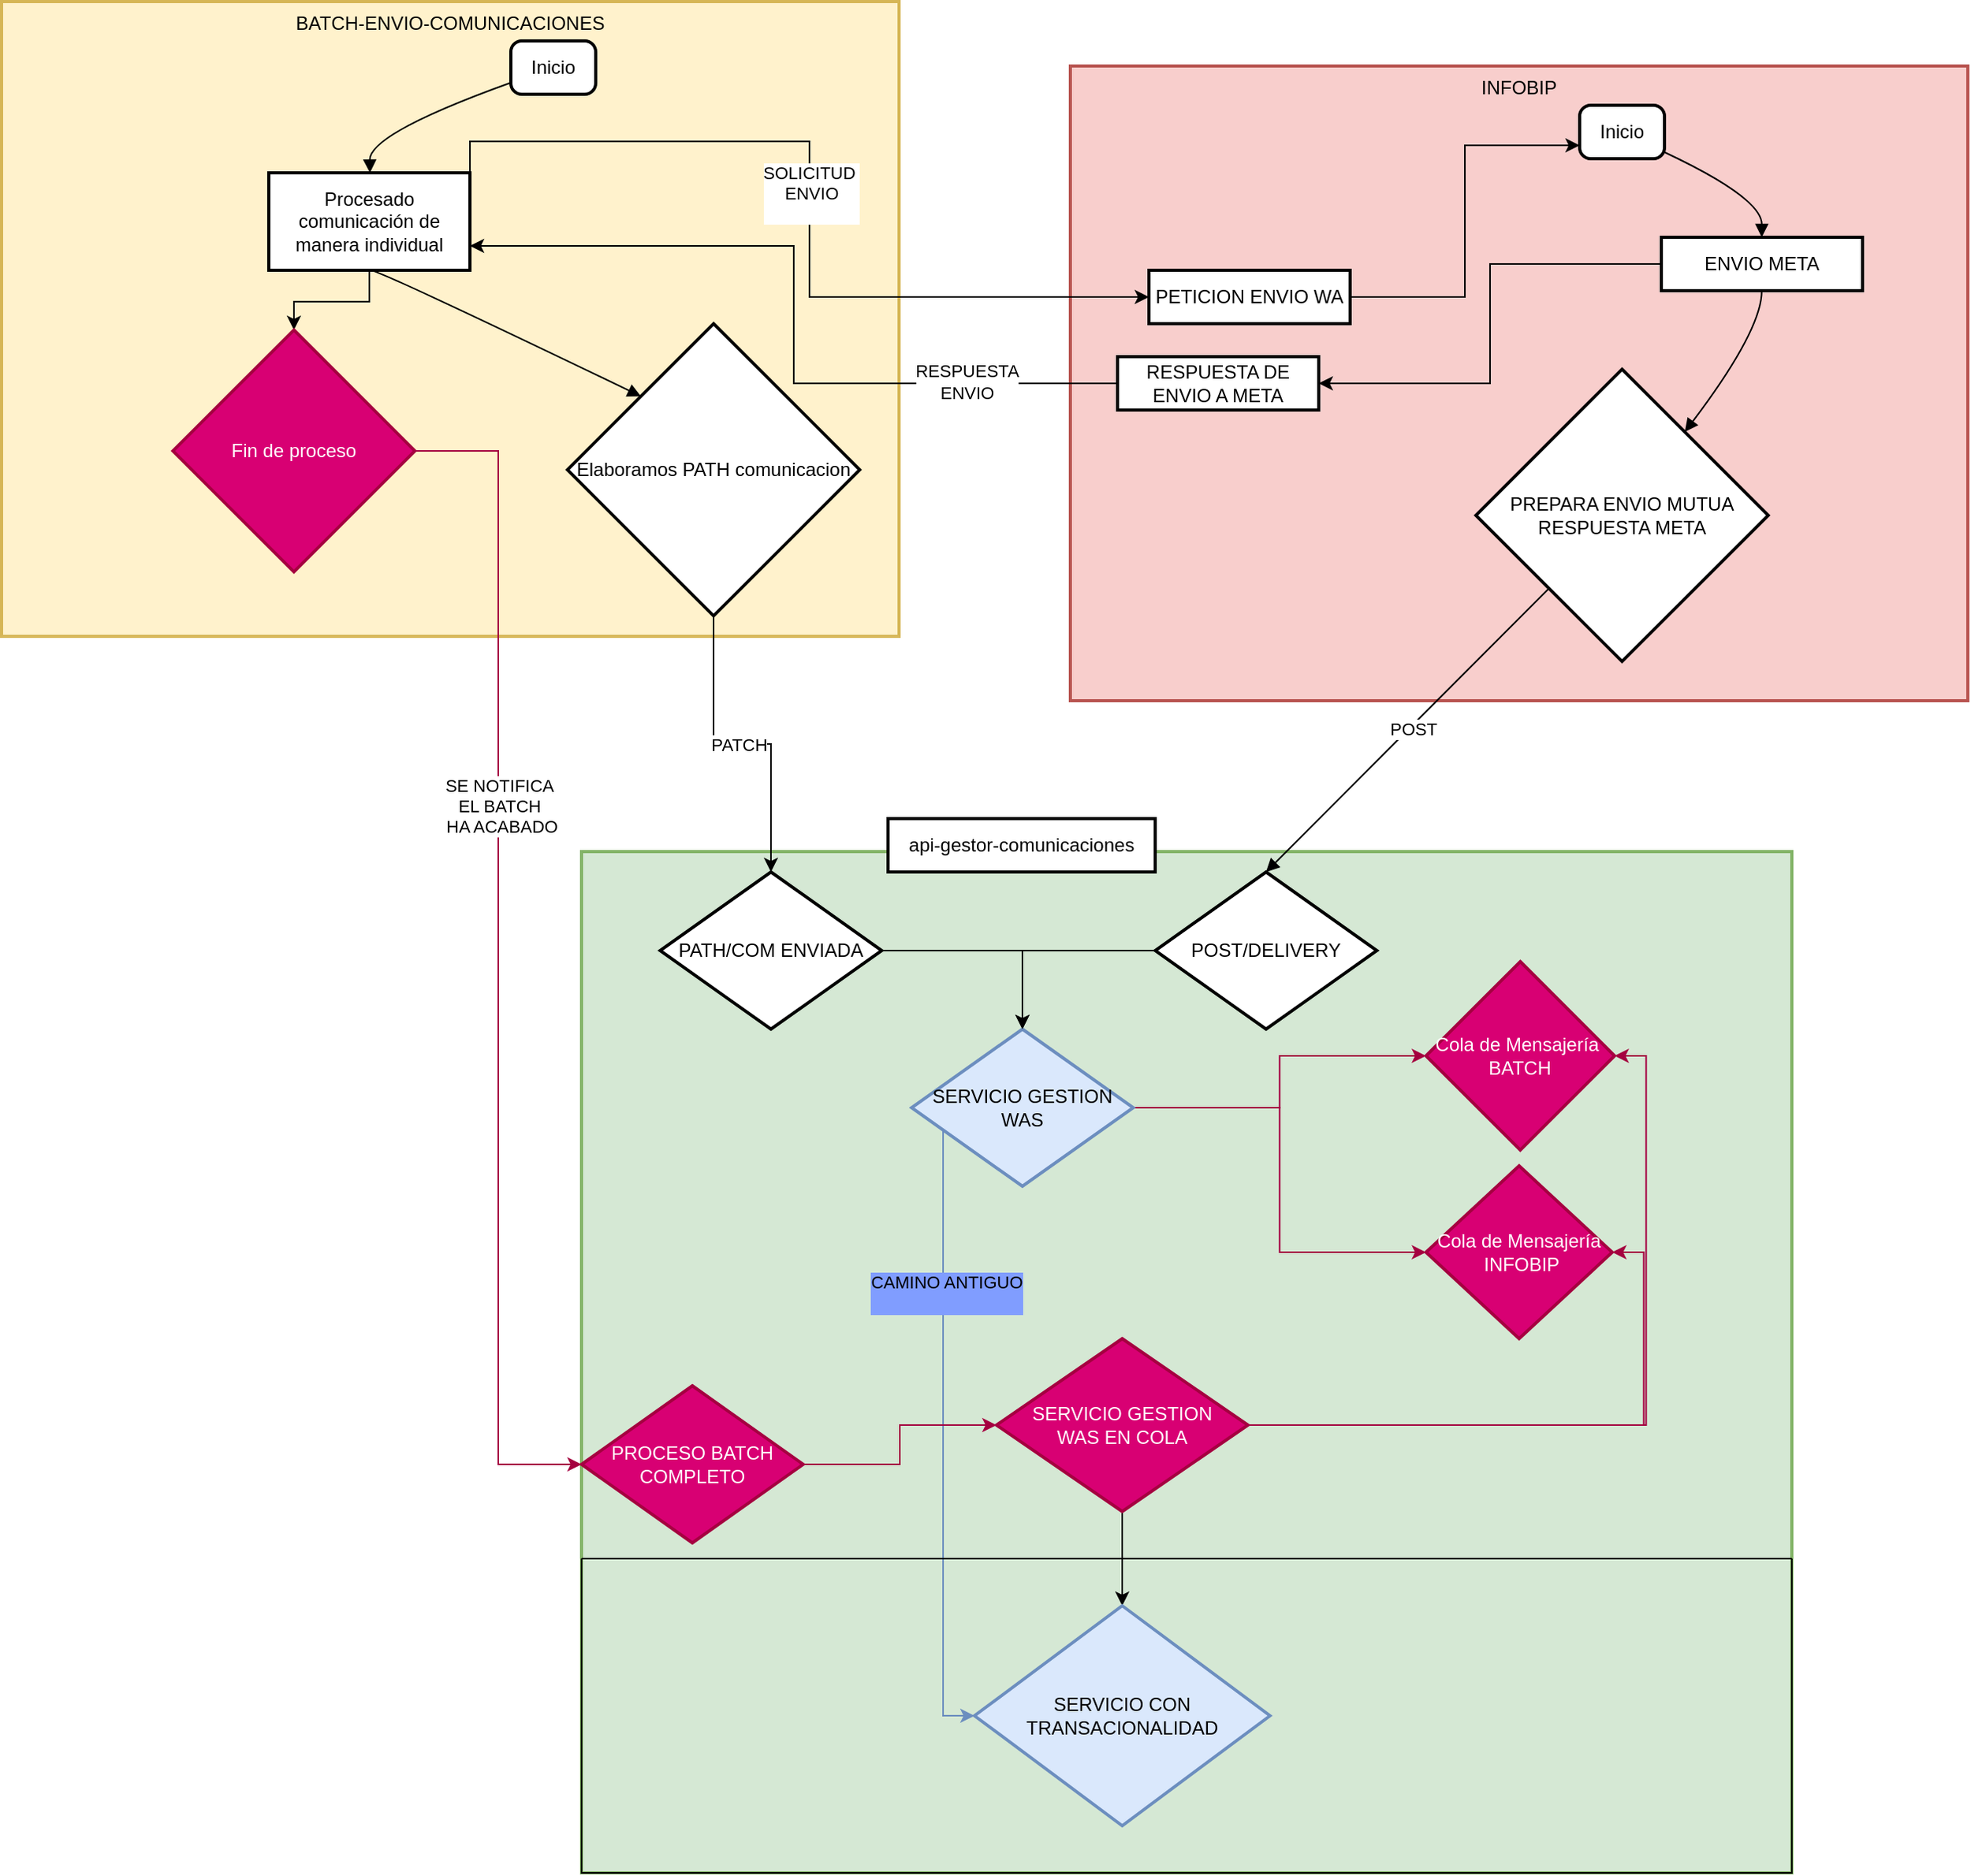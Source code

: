 <mxfile version="24.2.1" type="github">
  <diagram name="Página-1" id="UvlTrTqpwifR-T7z9jxH">
    <mxGraphModel dx="3214" dy="2536" grid="1" gridSize="10" guides="1" tooltips="1" connect="1" arrows="1" fold="1" page="1" pageScale="1" pageWidth="827" pageHeight="1169" math="0" shadow="0">
      <root>
        <mxCell id="0" />
        <mxCell id="1" parent="0" />
        <mxCell id="2" value="" style="whiteSpace=wrap;strokeWidth=2;verticalAlign=top;fillColor=#d5e8d4;strokeColor=#82b366;" parent="1" vertex="1">
          <mxGeometry x="-391" y="-559" width="770" height="650" as="geometry" />
        </mxCell>
        <mxCell id="3" value="api-gestor-comunicaciones" style="whiteSpace=wrap;strokeWidth=2;" parent="1" vertex="1">
          <mxGeometry x="-196" y="-580" width="170" height="34" as="geometry" />
        </mxCell>
        <mxCell id="wovZupBcEu6LegMftBmv-30" style="edgeStyle=orthogonalEdgeStyle;rounded=0;orthogonalLoop=1;jettySize=auto;html=1;entryX=0.5;entryY=0;entryDx=0;entryDy=0;" parent="1" source="4" target="wovZupBcEu6LegMftBmv-28" edge="1">
          <mxGeometry relative="1" as="geometry" />
        </mxCell>
        <mxCell id="4" value="POST/DELIVERY" style="rhombus;strokeWidth=2;whiteSpace=wrap;" parent="1" vertex="1">
          <mxGeometry x="-26" y="-546" width="141" height="100" as="geometry" />
        </mxCell>
        <mxCell id="5" value="INFOBIP" style="whiteSpace=wrap;strokeWidth=2;verticalAlign=top;fillColor=#f8cecc;strokeColor=#b85450;" parent="1" vertex="1">
          <mxGeometry x="-80" y="-1059" width="571" height="404" as="geometry" />
        </mxCell>
        <mxCell id="6" value="Inicio" style="rounded=1;absoluteArcSize=1;arcSize=14;whiteSpace=wrap;strokeWidth=2;" parent="1" vertex="1">
          <mxGeometry x="244" y="-1034" width="54" height="34" as="geometry" />
        </mxCell>
        <mxCell id="wovZupBcEu6LegMftBmv-51" style="edgeStyle=orthogonalEdgeStyle;rounded=0;orthogonalLoop=1;jettySize=auto;html=1;entryX=0;entryY=0.75;entryDx=0;entryDy=0;" parent="1" source="7" target="6" edge="1">
          <mxGeometry relative="1" as="geometry" />
        </mxCell>
        <mxCell id="7" value="PETICION ENVIO WA" style="whiteSpace=wrap;strokeWidth=2;" parent="1" vertex="1">
          <mxGeometry x="-30" y="-929" width="128" height="34" as="geometry" />
        </mxCell>
        <mxCell id="wovZupBcEu6LegMftBmv-59" style="edgeStyle=orthogonalEdgeStyle;rounded=0;orthogonalLoop=1;jettySize=auto;html=1;entryX=1;entryY=0.5;entryDx=0;entryDy=0;" parent="1" source="8" target="wovZupBcEu6LegMftBmv-57" edge="1">
          <mxGeometry relative="1" as="geometry" />
        </mxCell>
        <mxCell id="8" value="ENVIO META" style="whiteSpace=wrap;strokeWidth=2;" parent="1" vertex="1">
          <mxGeometry x="296" y="-950" width="128" height="34" as="geometry" />
        </mxCell>
        <mxCell id="9" value="PREPARA ENVIO MUTUA&#xa;RESPUESTA META" style="rhombus;strokeWidth=2;whiteSpace=wrap;" parent="1" vertex="1">
          <mxGeometry x="178" y="-866" width="186" height="186" as="geometry" />
        </mxCell>
        <mxCell id="12" value="" style="curved=1;startArrow=none;endArrow=block;exitX=0.996;exitY=0.876;entryX=0.499;entryY=0;" parent="1" source="6" target="8" edge="1">
          <mxGeometry relative="1" as="geometry">
            <Array as="points">
              <mxPoint x="360" y="-975" />
            </Array>
          </mxGeometry>
        </mxCell>
        <mxCell id="14" value="" style="curved=1;startArrow=none;endArrow=block;exitX=0.499;exitY=1;entryX=0.876;entryY=0;" parent="1" source="8" target="9" edge="1">
          <mxGeometry relative="1" as="geometry">
            <Array as="points">
              <mxPoint x="360" y="-891" />
            </Array>
          </mxGeometry>
        </mxCell>
        <mxCell id="16" value="" style="curved=1;startArrow=none;endArrow=block;exitX=0;exitY=1;entryX=0.5;entryY=0;exitDx=0;exitDy=0;entryDx=0;entryDy=0;" parent="1" source="9" target="4" edge="1">
          <mxGeometry relative="1" as="geometry">
            <Array as="points" />
          </mxGeometry>
        </mxCell>
        <mxCell id="wovZupBcEu6LegMftBmv-55" value="POST" style="edgeLabel;html=1;align=center;verticalAlign=middle;resizable=0;points=[];" parent="16" vertex="1" connectable="0">
          <mxGeometry x="-0.023" y="1" relative="1" as="geometry">
            <mxPoint as="offset" />
          </mxGeometry>
        </mxCell>
        <mxCell id="wovZupBcEu6LegMftBmv-16" value="BATCH-ENVIO-COMUNICACIONES" style="whiteSpace=wrap;strokeWidth=2;verticalAlign=top;fillColor=#fff2cc;strokeColor=#d6b656;" parent="1" vertex="1">
          <mxGeometry x="-760" y="-1100" width="571" height="404" as="geometry" />
        </mxCell>
        <mxCell id="wovZupBcEu6LegMftBmv-17" value="Inicio" style="rounded=1;absoluteArcSize=1;arcSize=14;whiteSpace=wrap;strokeWidth=2;" parent="1" vertex="1">
          <mxGeometry x="-436" y="-1075" width="54" height="34" as="geometry" />
        </mxCell>
        <mxCell id="wovZupBcEu6LegMftBmv-26" value="" style="edgeStyle=orthogonalEdgeStyle;rounded=0;orthogonalLoop=1;jettySize=auto;html=1;" parent="1" source="wovZupBcEu6LegMftBmv-18" target="wovZupBcEu6LegMftBmv-21" edge="1">
          <mxGeometry relative="1" as="geometry" />
        </mxCell>
        <mxCell id="wovZupBcEu6LegMftBmv-52" style="edgeStyle=orthogonalEdgeStyle;rounded=0;orthogonalLoop=1;jettySize=auto;html=1;exitX=1;exitY=0;exitDx=0;exitDy=0;" parent="1" source="wovZupBcEu6LegMftBmv-18" target="7" edge="1">
          <mxGeometry relative="1" as="geometry" />
        </mxCell>
        <mxCell id="wovZupBcEu6LegMftBmv-53" value="SOLICITUD&amp;nbsp;&lt;div&gt;ENVIO&lt;/div&gt;&lt;div&gt;&lt;br&gt;&lt;/div&gt;" style="edgeLabel;html=1;align=center;verticalAlign=middle;resizable=0;points=[];" parent="wovZupBcEu6LegMftBmv-52" vertex="1" connectable="0">
          <mxGeometry x="-0.026" y="1" relative="1" as="geometry">
            <mxPoint as="offset" />
          </mxGeometry>
        </mxCell>
        <mxCell id="wovZupBcEu6LegMftBmv-18" value="Procesado comunicación de manera individual" style="whiteSpace=wrap;strokeWidth=2;" parent="1" vertex="1">
          <mxGeometry x="-590" y="-991" width="128" height="62" as="geometry" />
        </mxCell>
        <mxCell id="wovZupBcEu6LegMftBmv-35" style="edgeStyle=orthogonalEdgeStyle;rounded=0;orthogonalLoop=1;jettySize=auto;html=1;entryX=0.5;entryY=0;entryDx=0;entryDy=0;" parent="1" source="wovZupBcEu6LegMftBmv-20" target="wovZupBcEu6LegMftBmv-29" edge="1">
          <mxGeometry relative="1" as="geometry" />
        </mxCell>
        <mxCell id="wovZupBcEu6LegMftBmv-54" value="PATCH" style="edgeLabel;html=1;align=center;verticalAlign=middle;resizable=0;points=[];" parent="wovZupBcEu6LegMftBmv-35" vertex="1" connectable="0">
          <mxGeometry x="-0.021" relative="1" as="geometry">
            <mxPoint as="offset" />
          </mxGeometry>
        </mxCell>
        <mxCell id="wovZupBcEu6LegMftBmv-20" value="Elaboramos PATH comunicacion" style="rhombus;strokeWidth=2;whiteSpace=wrap;" parent="1" vertex="1">
          <mxGeometry x="-400" y="-895" width="186" height="186" as="geometry" />
        </mxCell>
        <mxCell id="wovZupBcEu6LegMftBmv-36" style="edgeStyle=orthogonalEdgeStyle;rounded=0;orthogonalLoop=1;jettySize=auto;html=1;entryX=0;entryY=0.5;entryDx=0;entryDy=0;fillColor=#d80073;strokeColor=#A50040;" parent="1" source="wovZupBcEu6LegMftBmv-21" target="wovZupBcEu6LegMftBmv-37" edge="1">
          <mxGeometry relative="1" as="geometry" />
        </mxCell>
        <mxCell id="wovZupBcEu6LegMftBmv-46" value="SE NOTIFICA&amp;nbsp;&lt;div&gt;EL BATCH&amp;nbsp;&lt;/div&gt;&lt;div&gt;HA ACABADO&lt;/div&gt;" style="edgeLabel;html=1;align=center;verticalAlign=middle;resizable=0;points=[];" parent="wovZupBcEu6LegMftBmv-36" vertex="1" connectable="0">
          <mxGeometry x="-0.257" y="2" relative="1" as="geometry">
            <mxPoint as="offset" />
          </mxGeometry>
        </mxCell>
        <mxCell id="wovZupBcEu6LegMftBmv-21" value="Fin de proceso" style="rhombus;strokeWidth=2;whiteSpace=wrap;fillColor=#d80073;fontColor=#ffffff;strokeColor=#A50040;" parent="1" vertex="1">
          <mxGeometry x="-651" y="-891" width="154" height="154" as="geometry" />
        </mxCell>
        <mxCell id="wovZupBcEu6LegMftBmv-22" value="" style="curved=1;startArrow=none;endArrow=block;exitX=-0.009;exitY=0.788;entryX=0.503;entryY=0;" parent="1" source="wovZupBcEu6LegMftBmv-17" target="wovZupBcEu6LegMftBmv-18" edge="1">
          <mxGeometry relative="1" as="geometry">
            <Array as="points">
              <mxPoint x="-526" y="-1016" />
            </Array>
          </mxGeometry>
        </mxCell>
        <mxCell id="wovZupBcEu6LegMftBmv-24" value="" style="curved=1;startArrow=none;endArrow=block;exitX=0.503;exitY=1;entryX=0.006;entryY=0;" parent="1" source="wovZupBcEu6LegMftBmv-18" target="wovZupBcEu6LegMftBmv-20" edge="1">
          <mxGeometry relative="1" as="geometry">
            <Array as="points">
              <mxPoint x="-526" y="-932" />
            </Array>
          </mxGeometry>
        </mxCell>
        <mxCell id="wovZupBcEu6LegMftBmv-27" value="Cola de Mensajería &#xa;BATCH" style="rhombus;strokeWidth=2;whiteSpace=wrap;fillColor=#d80073;fontColor=#ffffff;strokeColor=#A50040;" parent="1" vertex="1">
          <mxGeometry x="146.25" y="-489" width="120" height="120" as="geometry" />
        </mxCell>
        <mxCell id="wovZupBcEu6LegMftBmv-32" style="edgeStyle=orthogonalEdgeStyle;rounded=0;orthogonalLoop=1;jettySize=auto;html=1;fillColor=#d80073;strokeColor=#A50040;" parent="1" source="wovZupBcEu6LegMftBmv-28" target="wovZupBcEu6LegMftBmv-27" edge="1">
          <mxGeometry relative="1" as="geometry" />
        </mxCell>
        <mxCell id="wovZupBcEu6LegMftBmv-34" style="edgeStyle=orthogonalEdgeStyle;rounded=0;orthogonalLoop=1;jettySize=auto;html=1;entryX=0;entryY=0.5;entryDx=0;entryDy=0;fillColor=#d80073;strokeColor=#A50040;" parent="1" source="wovZupBcEu6LegMftBmv-28" target="wovZupBcEu6LegMftBmv-33" edge="1">
          <mxGeometry relative="1" as="geometry" />
        </mxCell>
        <mxCell id="4n0UYSg2jhUggBaLe7mT-18" style="edgeStyle=orthogonalEdgeStyle;rounded=0;orthogonalLoop=1;jettySize=auto;html=1;entryX=0;entryY=0.5;entryDx=0;entryDy=0;fillColor=#dae8fc;strokeColor=#6c8ebf;" edge="1" parent="1" source="wovZupBcEu6LegMftBmv-28" target="wovZupBcEu6LegMftBmv-43">
          <mxGeometry relative="1" as="geometry">
            <Array as="points">
              <mxPoint x="-161" y="-9" />
            </Array>
          </mxGeometry>
        </mxCell>
        <mxCell id="4n0UYSg2jhUggBaLe7mT-19" value="CAMINO ANTIGUO&lt;div&gt;&lt;br&gt;&lt;/div&gt;" style="edgeLabel;html=1;align=center;verticalAlign=middle;resizable=0;points=[];labelBackgroundColor=#809DFF;" vertex="1" connectable="0" parent="4n0UYSg2jhUggBaLe7mT-18">
          <mxGeometry x="-0.471" y="2" relative="1" as="geometry">
            <mxPoint as="offset" />
          </mxGeometry>
        </mxCell>
        <mxCell id="wovZupBcEu6LegMftBmv-28" value="SERVICIO GESTION&#xa;WAS" style="rhombus;strokeWidth=2;whiteSpace=wrap;fillColor=#dae8fc;strokeColor=#6c8ebf;" parent="1" vertex="1">
          <mxGeometry x="-181" y="-446" width="141" height="100" as="geometry" />
        </mxCell>
        <mxCell id="wovZupBcEu6LegMftBmv-31" style="edgeStyle=orthogonalEdgeStyle;rounded=0;orthogonalLoop=1;jettySize=auto;html=1;entryX=0.5;entryY=0;entryDx=0;entryDy=0;" parent="1" source="wovZupBcEu6LegMftBmv-29" target="wovZupBcEu6LegMftBmv-28" edge="1">
          <mxGeometry relative="1" as="geometry" />
        </mxCell>
        <mxCell id="wovZupBcEu6LegMftBmv-29" value="PATH/COM ENVIADA" style="rhombus;strokeWidth=2;whiteSpace=wrap;" parent="1" vertex="1">
          <mxGeometry x="-341" y="-546" width="141" height="100" as="geometry" />
        </mxCell>
        <mxCell id="wovZupBcEu6LegMftBmv-33" value="Cola de Mensajería&#xa; INFOBIP" style="rhombus;strokeWidth=2;whiteSpace=wrap;fillColor=#d80073;fontColor=#ffffff;strokeColor=#A50040;" parent="1" vertex="1">
          <mxGeometry x="146.25" y="-359" width="118.5" height="110" as="geometry" />
        </mxCell>
        <mxCell id="wovZupBcEu6LegMftBmv-39" style="edgeStyle=orthogonalEdgeStyle;rounded=0;orthogonalLoop=1;jettySize=auto;html=1;fillColor=#d80073;strokeColor=#A50040;" parent="1" source="wovZupBcEu6LegMftBmv-37" target="wovZupBcEu6LegMftBmv-38" edge="1">
          <mxGeometry relative="1" as="geometry" />
        </mxCell>
        <mxCell id="wovZupBcEu6LegMftBmv-37" value="PROCESO BATCH&#xa;COMPLETO" style="rhombus;strokeWidth=2;whiteSpace=wrap;fillColor=#d80073;fontColor=#ffffff;strokeColor=#A50040;" parent="1" vertex="1">
          <mxGeometry x="-391" y="-219" width="141" height="100" as="geometry" />
        </mxCell>
        <mxCell id="wovZupBcEu6LegMftBmv-40" style="edgeStyle=orthogonalEdgeStyle;rounded=0;orthogonalLoop=1;jettySize=auto;html=1;entryX=1;entryY=0.5;entryDx=0;entryDy=0;fillColor=#d80073;strokeColor=#A50040;" parent="1" source="wovZupBcEu6LegMftBmv-38" target="wovZupBcEu6LegMftBmv-27" edge="1">
          <mxGeometry relative="1" as="geometry" />
        </mxCell>
        <mxCell id="wovZupBcEu6LegMftBmv-41" style="edgeStyle=orthogonalEdgeStyle;rounded=0;orthogonalLoop=1;jettySize=auto;html=1;entryX=1;entryY=0.5;entryDx=0;entryDy=0;fillColor=#d80073;strokeColor=#A50040;" parent="1" source="wovZupBcEu6LegMftBmv-38" target="wovZupBcEu6LegMftBmv-33" edge="1">
          <mxGeometry relative="1" as="geometry" />
        </mxCell>
        <mxCell id="wovZupBcEu6LegMftBmv-44" style="edgeStyle=orthogonalEdgeStyle;rounded=0;orthogonalLoop=1;jettySize=auto;html=1;entryX=0.5;entryY=0;entryDx=0;entryDy=0;" parent="1" source="wovZupBcEu6LegMftBmv-38" target="wovZupBcEu6LegMftBmv-43" edge="1">
          <mxGeometry relative="1" as="geometry" />
        </mxCell>
        <mxCell id="wovZupBcEu6LegMftBmv-38" value="SERVICIO GESTION&#xa;WAS EN COLA" style="rhombus;strokeWidth=2;whiteSpace=wrap;fillColor=#d80073;fontColor=#ffffff;strokeColor=#A50040;" parent="1" vertex="1">
          <mxGeometry x="-127" y="-249" width="160" height="110" as="geometry" />
        </mxCell>
        <mxCell id="wovZupBcEu6LegMftBmv-43" value="SERVICIO CON TRANSACIONALIDAD" style="rhombus;strokeWidth=2;whiteSpace=wrap;fillColor=#dae8fc;strokeColor=#6c8ebf;" parent="1" vertex="1">
          <mxGeometry x="-141" y="-79" width="188" height="140" as="geometry" />
        </mxCell>
        <mxCell id="wovZupBcEu6LegMftBmv-50" value="" style="swimlane;startSize=0;rounded=0;shadow=0;glass=0;" parent="1" vertex="1">
          <mxGeometry x="-391" y="-109" width="770" height="200" as="geometry" />
        </mxCell>
        <mxCell id="wovZupBcEu6LegMftBmv-60" style="edgeStyle=orthogonalEdgeStyle;rounded=0;orthogonalLoop=1;jettySize=auto;html=1;entryX=1;entryY=0.75;entryDx=0;entryDy=0;" parent="1" source="wovZupBcEu6LegMftBmv-57" target="wovZupBcEu6LegMftBmv-18" edge="1">
          <mxGeometry relative="1" as="geometry" />
        </mxCell>
        <mxCell id="wovZupBcEu6LegMftBmv-61" value="RESPUESTA&lt;div&gt;ENVIO&lt;/div&gt;" style="edgeLabel;html=1;align=center;verticalAlign=middle;resizable=0;points=[];" parent="wovZupBcEu6LegMftBmv-60" vertex="1" connectable="0">
          <mxGeometry x="-0.616" y="-1" relative="1" as="geometry">
            <mxPoint as="offset" />
          </mxGeometry>
        </mxCell>
        <mxCell id="wovZupBcEu6LegMftBmv-57" value="RESPUESTA DE ENVIO A META" style="whiteSpace=wrap;strokeWidth=2;" parent="1" vertex="1">
          <mxGeometry x="-50" y="-874" width="128" height="34" as="geometry" />
        </mxCell>
      </root>
    </mxGraphModel>
  </diagram>
</mxfile>
